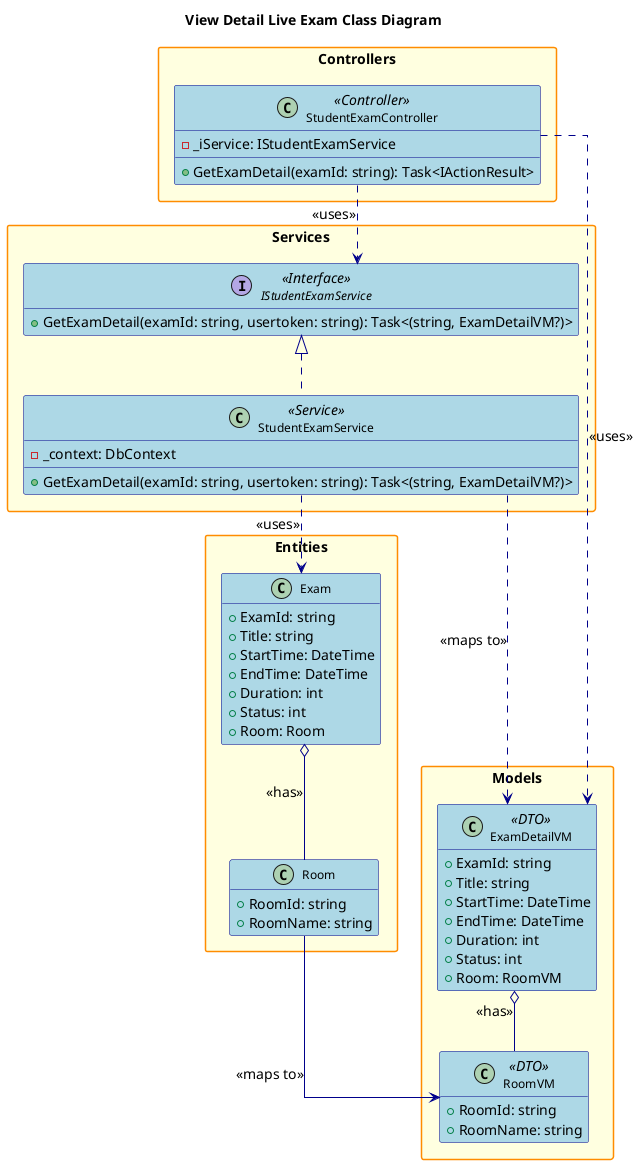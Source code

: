 @startuml
' Class Diagram for View Detail Live Exam Feature

title View Detail Live Exam Class Diagram

hide empty members
skinparam packageStyle rectangle
skinparam linetype ortho
skinparam defaultFontSize 14
skinparam defaultFontName Arial
skinparam classFontSize 12
skinparam classFontName Arial
skinparam noteFontSize 11
skinparam noteFontName Arial

' Increase spacing and sizing
skinparam class {
    BackgroundColor LightBlue
    BorderColor DarkBlue
    ArrowColor DarkBlue
    FontSize 12
}

skinparam package {
    BackgroundColor LightYellow
    BorderColor DarkOrange
    FontSize 14
    FontStyle bold
}

skinparam interface {
    BackgroundColor LightGreen
    BorderColor DarkGreen
    FontSize 12
}

skinparam enum {
    BackgroundColor LightCyan
    BorderColor DarkCyan
    FontSize 12
}

package "Controllers" {
    class StudentExamController <<Controller>> {
        - _iService: IStudentExamService
        + GetExamDetail(examId: string): Task<IActionResult>
    }
}

package "Services" {
    interface IStudentExamService <<Interface>> {
        + GetExamDetail(examId: string, usertoken: string): Task<(string, ExamDetailVM?)>
    }
    class StudentExamService <<Service>> {
        - _context: DbContext
        + GetExamDetail(examId: string, usertoken: string): Task<(string, ExamDetailVM?)>
    }
}

package "Models" {
    class ExamDetailVM <<DTO>> {
        + ExamId: string
        + Title: string
        + StartTime: DateTime
        + EndTime: DateTime
        + Duration: int
        + Status: int
        + Room: RoomVM
    }
    class RoomVM <<DTO>> {
        + RoomId: string
        + RoomName: string
    }
}

package "Entities" {
    class Exam {
        + ExamId: string
        + Title: string
        + StartTime: DateTime
        + EndTime: DateTime
        + Duration: int
        + Status: int
        + Room: Room
    }
    class Room {
        + RoomId: string
        + RoomName: string
    }
}

' Relationships
StudentExamController ..> IStudentExamService : <<uses>>
IStudentExamService <|.. StudentExamService
StudentExamController ..> ExamDetailVM : <<uses>>
StudentExamService ..> Exam : <<uses>>
StudentExamService ..> ExamDetailVM : <<maps to>>
Exam o-- Room : <<has>>
ExamDetailVM o-- RoomVM : <<has>>
Room --> RoomVM : <<maps to>>

@enduml 